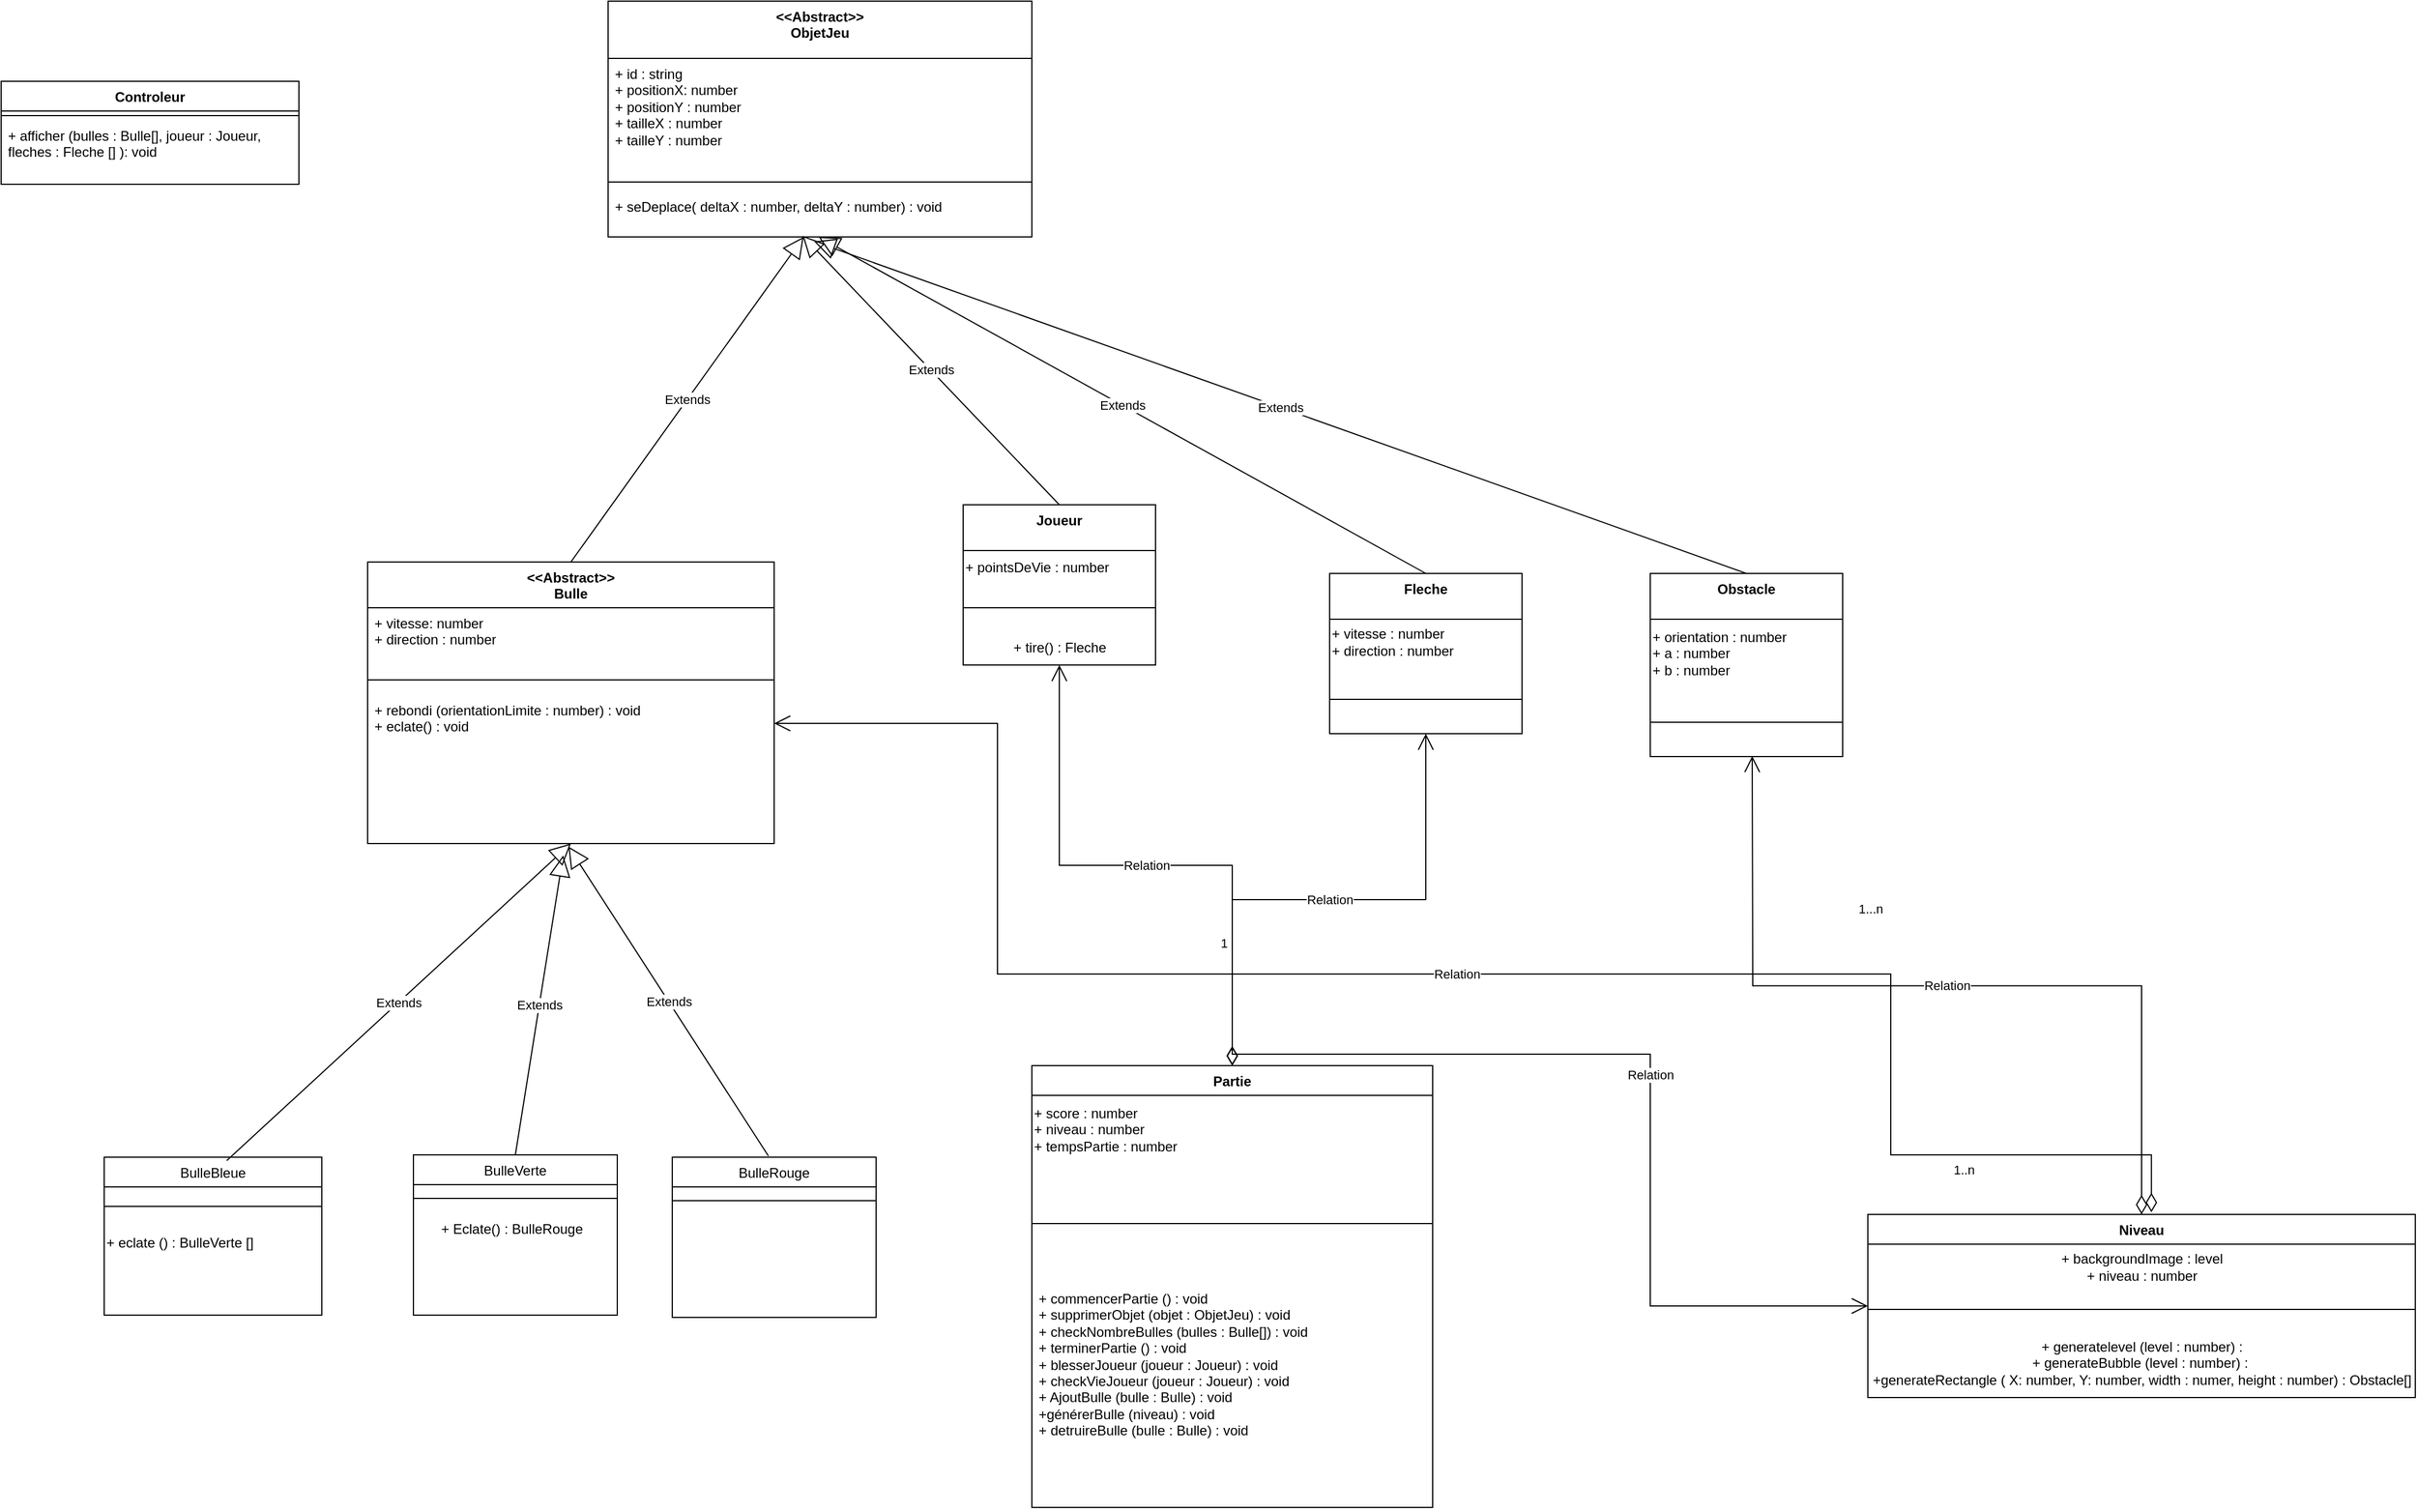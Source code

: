 <mxfile version="22.1.1" type="device">
  <diagram id="C5RBs43oDa-KdzZeNtuy" name="Page-1">
    <mxGraphModel dx="3781" dy="2275" grid="1" gridSize="10" guides="1" tooltips="1" connect="1" arrows="1" fold="1" page="1" pageScale="1" pageWidth="827" pageHeight="1169" math="0" shadow="0">
      <root>
        <mxCell id="WIyWlLk6GJQsqaUBKTNV-0" />
        <mxCell id="WIyWlLk6GJQsqaUBKTNV-1" parent="WIyWlLk6GJQsqaUBKTNV-0" />
        <mxCell id="zkfFHV4jXpPFQw0GAbJ--6" value="BulleBleue" style="swimlane;fontStyle=0;align=center;verticalAlign=top;childLayout=stackLayout;horizontal=1;startSize=26;horizontalStack=0;resizeParent=1;resizeLast=0;collapsible=1;marginBottom=0;rounded=0;shadow=0;strokeWidth=1;" parent="WIyWlLk6GJQsqaUBKTNV-1" vertex="1">
          <mxGeometry x="-260" y="550" width="190" height="138" as="geometry">
            <mxRectangle x="130" y="380" width="160" height="26" as="alternateBounds" />
          </mxGeometry>
        </mxCell>
        <mxCell id="zkfFHV4jXpPFQw0GAbJ--9" value="" style="line;html=1;strokeWidth=1;align=left;verticalAlign=middle;spacingTop=-1;spacingLeft=3;spacingRight=3;rotatable=0;labelPosition=right;points=[];portConstraint=eastwest;" parent="zkfFHV4jXpPFQw0GAbJ--6" vertex="1">
          <mxGeometry y="26" width="190" height="34" as="geometry" />
        </mxCell>
        <mxCell id="onqQ8lugs22g-67jkLfV-5" value="+ eclate () : BulleVerte []" style="text;html=1;align=left;verticalAlign=middle;resizable=0;points=[];autosize=1;strokeColor=none;fillColor=none;" parent="zkfFHV4jXpPFQw0GAbJ--6" vertex="1">
          <mxGeometry y="60" width="190" height="30" as="geometry" />
        </mxCell>
        <mxCell id="zkfFHV4jXpPFQw0GAbJ--13" value="BulleVerte" style="swimlane;fontStyle=0;align=center;verticalAlign=top;childLayout=stackLayout;horizontal=1;startSize=26;horizontalStack=0;resizeParent=1;resizeLast=0;collapsible=1;marginBottom=0;rounded=0;shadow=0;strokeWidth=1;" parent="WIyWlLk6GJQsqaUBKTNV-1" vertex="1">
          <mxGeometry x="10" y="548" width="178" height="140" as="geometry">
            <mxRectangle x="340" y="380" width="170" height="26" as="alternateBounds" />
          </mxGeometry>
        </mxCell>
        <mxCell id="zkfFHV4jXpPFQw0GAbJ--15" value="" style="line;html=1;strokeWidth=1;align=left;verticalAlign=middle;spacingTop=-1;spacingLeft=3;spacingRight=3;rotatable=0;labelPosition=right;points=[];portConstraint=eastwest;" parent="zkfFHV4jXpPFQw0GAbJ--13" vertex="1">
          <mxGeometry y="26" width="178" height="24" as="geometry" />
        </mxCell>
        <mxCell id="onqQ8lugs22g-67jkLfV-6" value="+ Eclate() : BulleRouge&amp;nbsp;&amp;nbsp;" style="text;html=1;align=center;verticalAlign=middle;resizable=0;points=[];autosize=1;strokeColor=none;fillColor=none;" parent="zkfFHV4jXpPFQw0GAbJ--13" vertex="1">
          <mxGeometry y="50" width="178" height="30" as="geometry" />
        </mxCell>
        <mxCell id="onqQ8lugs22g-67jkLfV-19" value="&amp;lt;&amp;lt;Abstract&amp;gt;&amp;gt;&lt;br&gt;ObjetJeu" style="swimlane;fontStyle=1;align=center;verticalAlign=top;childLayout=stackLayout;horizontal=1;startSize=50;horizontalStack=0;resizeParent=1;resizeParentMax=0;resizeLast=0;collapsible=1;marginBottom=0;whiteSpace=wrap;html=1;" parent="WIyWlLk6GJQsqaUBKTNV-1" vertex="1">
          <mxGeometry x="180" y="-460" width="370" height="206" as="geometry" />
        </mxCell>
        <mxCell id="onqQ8lugs22g-67jkLfV-20" value="+ id : string&lt;br&gt;+ positionX: number&amp;nbsp;&lt;br&gt;+ positionY : number&lt;br&gt;+ tailleX : number&lt;br&gt;+ tailleY : number" style="text;strokeColor=none;fillColor=none;align=left;verticalAlign=top;spacingLeft=4;spacingRight=4;overflow=hidden;rotatable=0;points=[[0,0.5],[1,0.5]];portConstraint=eastwest;whiteSpace=wrap;html=1;" parent="onqQ8lugs22g-67jkLfV-19" vertex="1">
          <mxGeometry y="50" width="370" height="100" as="geometry" />
        </mxCell>
        <mxCell id="onqQ8lugs22g-67jkLfV-21" value="" style="line;strokeWidth=1;fillColor=none;align=left;verticalAlign=middle;spacingTop=-1;spacingLeft=3;spacingRight=3;rotatable=0;labelPosition=right;points=[];portConstraint=eastwest;strokeColor=inherit;" parent="onqQ8lugs22g-67jkLfV-19" vertex="1">
          <mxGeometry y="150" width="370" height="16" as="geometry" />
        </mxCell>
        <mxCell id="onqQ8lugs22g-67jkLfV-22" value="+ seDeplace( deltaX : number, deltaY : number) : void" style="text;strokeColor=none;fillColor=none;align=left;verticalAlign=top;spacingLeft=4;spacingRight=4;overflow=hidden;rotatable=0;points=[[0,0.5],[1,0.5]];portConstraint=eastwest;whiteSpace=wrap;html=1;" parent="onqQ8lugs22g-67jkLfV-19" vertex="1">
          <mxGeometry y="166" width="370" height="40" as="geometry" />
        </mxCell>
        <mxCell id="onqQ8lugs22g-67jkLfV-23" value="Extends" style="endArrow=block;endSize=16;endFill=0;html=1;rounded=0;exitX=0.5;exitY=0;exitDx=0;exitDy=0;" parent="WIyWlLk6GJQsqaUBKTNV-1" source="onqQ8lugs22g-67jkLfV-24" target="onqQ8lugs22g-67jkLfV-22" edge="1">
          <mxGeometry width="160" relative="1" as="geometry">
            <mxPoint x="320" y="-130" as="sourcePoint" />
            <mxPoint x="245" y="-80" as="targetPoint" />
          </mxGeometry>
        </mxCell>
        <mxCell id="onqQ8lugs22g-67jkLfV-24" value="&amp;lt;&amp;lt;Abstract&amp;gt;&amp;gt;&lt;br&gt;Bulle" style="swimlane;fontStyle=1;align=center;verticalAlign=top;childLayout=stackLayout;horizontal=1;startSize=40;horizontalStack=0;resizeParent=1;resizeParentMax=0;resizeLast=0;collapsible=1;marginBottom=0;whiteSpace=wrap;html=1;" parent="WIyWlLk6GJQsqaUBKTNV-1" vertex="1">
          <mxGeometry x="-30" y="30" width="355" height="246" as="geometry" />
        </mxCell>
        <mxCell id="onqQ8lugs22g-67jkLfV-25" value="+ vitesse: number&lt;br&gt;+ direction : number&lt;br&gt;" style="text;strokeColor=none;fillColor=none;align=left;verticalAlign=top;spacingLeft=4;spacingRight=4;overflow=hidden;rotatable=0;points=[[0,0.5],[1,0.5]];portConstraint=eastwest;whiteSpace=wrap;html=1;" parent="onqQ8lugs22g-67jkLfV-24" vertex="1">
          <mxGeometry y="40" width="355" height="50" as="geometry" />
        </mxCell>
        <mxCell id="onqQ8lugs22g-67jkLfV-26" value="" style="line;strokeWidth=1;fillColor=none;align=left;verticalAlign=middle;spacingTop=-1;spacingLeft=3;spacingRight=3;rotatable=0;labelPosition=right;points=[];portConstraint=eastwest;strokeColor=inherit;" parent="onqQ8lugs22g-67jkLfV-24" vertex="1">
          <mxGeometry y="90" width="355" height="26" as="geometry" />
        </mxCell>
        <mxCell id="onqQ8lugs22g-67jkLfV-27" value="+ rebondi (orientationLimite : number) : void&lt;br&gt;+ eclate() : void" style="text;strokeColor=none;fillColor=none;align=left;verticalAlign=top;spacingLeft=4;spacingRight=4;overflow=hidden;rotatable=0;points=[[0,0.5],[1,0.5]];portConstraint=eastwest;whiteSpace=wrap;html=1;" parent="onqQ8lugs22g-67jkLfV-24" vertex="1">
          <mxGeometry y="116" width="355" height="130" as="geometry" />
        </mxCell>
        <mxCell id="4GMiG-ZXnrNUQSZuyupp-0" value="Extends" style="endArrow=block;endSize=16;endFill=0;html=1;rounded=0;entryX=0.5;entryY=1;entryDx=0;entryDy=0;entryPerimeter=0;exitX=0.563;exitY=0.022;exitDx=0;exitDy=0;exitPerimeter=0;" parent="WIyWlLk6GJQsqaUBKTNV-1" source="zkfFHV4jXpPFQw0GAbJ--6" target="onqQ8lugs22g-67jkLfV-27" edge="1">
          <mxGeometry x="-0.001" width="160" relative="1" as="geometry">
            <mxPoint x="190" y="480" as="sourcePoint" />
            <mxPoint x="190" y="340" as="targetPoint" />
            <mxPoint as="offset" />
          </mxGeometry>
        </mxCell>
        <mxCell id="4GMiG-ZXnrNUQSZuyupp-1" value="Extends" style="endArrow=block;endSize=16;endFill=0;html=1;rounded=0;entryX=0.481;entryY=1.08;entryDx=0;entryDy=0;entryPerimeter=0;exitX=0.5;exitY=0;exitDx=0;exitDy=0;" parent="WIyWlLk6GJQsqaUBKTNV-1" source="zkfFHV4jXpPFQw0GAbJ--13" target="onqQ8lugs22g-67jkLfV-27" edge="1">
          <mxGeometry x="-0.001" width="160" relative="1" as="geometry">
            <mxPoint x="170" y="583" as="sourcePoint" />
            <mxPoint x="255" y="200" as="targetPoint" />
            <mxPoint as="offset" />
          </mxGeometry>
        </mxCell>
        <mxCell id="4GMiG-ZXnrNUQSZuyupp-2" value="Extends" style="endArrow=block;endSize=16;endFill=0;html=1;rounded=0;entryX=0.494;entryY=1.02;entryDx=0;entryDy=0;entryPerimeter=0;exitX=0.5;exitY=0;exitDx=0;exitDy=0;" parent="WIyWlLk6GJQsqaUBKTNV-1" target="onqQ8lugs22g-67jkLfV-27" edge="1">
          <mxGeometry x="-0.001" width="160" relative="1" as="geometry">
            <mxPoint x="320" y="549" as="sourcePoint" />
            <mxPoint x="460" y="209" as="targetPoint" />
            <mxPoint as="offset" />
          </mxGeometry>
        </mxCell>
        <mxCell id="4GMiG-ZXnrNUQSZuyupp-4" value="Joueur" style="swimlane;fontStyle=1;align=center;verticalAlign=top;childLayout=stackLayout;horizontal=1;startSize=40;horizontalStack=0;resizeParent=1;resizeParentMax=0;resizeLast=0;collapsible=1;marginBottom=0;whiteSpace=wrap;html=1;" parent="WIyWlLk6GJQsqaUBKTNV-1" vertex="1">
          <mxGeometry x="490" y="-20" width="168" height="140" as="geometry" />
        </mxCell>
        <mxCell id="4GMiG-ZXnrNUQSZuyupp-8" value="+ pointsDeVie : number" style="text;html=1;align=left;verticalAlign=middle;resizable=0;points=[];autosize=1;strokeColor=none;fillColor=none;" parent="4GMiG-ZXnrNUQSZuyupp-4" vertex="1">
          <mxGeometry y="40" width="168" height="30" as="geometry" />
        </mxCell>
        <mxCell id="4GMiG-ZXnrNUQSZuyupp-6" value="" style="line;strokeWidth=1;fillColor=none;align=left;verticalAlign=middle;spacingTop=-1;spacingLeft=3;spacingRight=3;rotatable=0;labelPosition=right;points=[];portConstraint=eastwest;strokeColor=inherit;" parent="4GMiG-ZXnrNUQSZuyupp-4" vertex="1">
          <mxGeometry y="70" width="168" height="40" as="geometry" />
        </mxCell>
        <mxCell id="4GMiG-ZXnrNUQSZuyupp-9" value="+ tire() : Fleche" style="text;html=1;align=center;verticalAlign=middle;resizable=0;points=[];autosize=1;strokeColor=none;fillColor=none;" parent="4GMiG-ZXnrNUQSZuyupp-4" vertex="1">
          <mxGeometry y="110" width="168" height="30" as="geometry" />
        </mxCell>
        <mxCell id="4GMiG-ZXnrNUQSZuyupp-10" value="Extends" style="endArrow=block;endSize=16;endFill=0;html=1;rounded=0;exitX=0.5;exitY=0;exitDx=0;exitDy=0;entryX=0.459;entryY=0.975;entryDx=0;entryDy=0;entryPerimeter=0;" parent="WIyWlLk6GJQsqaUBKTNV-1" source="4GMiG-ZXnrNUQSZuyupp-4" target="onqQ8lugs22g-67jkLfV-22" edge="1">
          <mxGeometry width="160" relative="1" as="geometry">
            <mxPoint x="255" y="40" as="sourcePoint" />
            <mxPoint x="630" y="-160" as="targetPoint" />
          </mxGeometry>
        </mxCell>
        <mxCell id="4GMiG-ZXnrNUQSZuyupp-12" value="Fleche" style="swimlane;fontStyle=1;align=center;verticalAlign=top;childLayout=stackLayout;horizontal=1;startSize=40;horizontalStack=0;resizeParent=1;resizeParentMax=0;resizeLast=0;collapsible=1;marginBottom=0;whiteSpace=wrap;html=1;" parent="WIyWlLk6GJQsqaUBKTNV-1" vertex="1">
          <mxGeometry x="810" y="40" width="168" height="140" as="geometry" />
        </mxCell>
        <mxCell id="4GMiG-ZXnrNUQSZuyupp-13" value="+ vitesse : number&lt;br&gt;+ direction : number" style="text;html=1;align=left;verticalAlign=middle;resizable=0;points=[];autosize=1;strokeColor=none;fillColor=none;" parent="4GMiG-ZXnrNUQSZuyupp-12" vertex="1">
          <mxGeometry y="40" width="168" height="40" as="geometry" />
        </mxCell>
        <mxCell id="4GMiG-ZXnrNUQSZuyupp-14" value="" style="line;strokeWidth=1;fillColor=none;align=left;verticalAlign=middle;spacingTop=-1;spacingLeft=3;spacingRight=3;rotatable=0;labelPosition=right;points=[];portConstraint=eastwest;strokeColor=inherit;" parent="4GMiG-ZXnrNUQSZuyupp-12" vertex="1">
          <mxGeometry y="80" width="168" height="60" as="geometry" />
        </mxCell>
        <mxCell id="4GMiG-ZXnrNUQSZuyupp-16" value="Extends" style="endArrow=block;endSize=16;endFill=0;html=1;rounded=0;exitX=0.5;exitY=0;exitDx=0;exitDy=0;entryX=0.497;entryY=1;entryDx=0;entryDy=0;entryPerimeter=0;" parent="WIyWlLk6GJQsqaUBKTNV-1" source="4GMiG-ZXnrNUQSZuyupp-12" target="onqQ8lugs22g-67jkLfV-22" edge="1">
          <mxGeometry width="160" relative="1" as="geometry">
            <mxPoint x="584" y="40" as="sourcePoint" />
            <mxPoint x="636" y="-139" as="targetPoint" />
          </mxGeometry>
        </mxCell>
        <mxCell id="4GMiG-ZXnrNUQSZuyupp-18" value="Partie" style="swimlane;fontStyle=1;align=center;verticalAlign=top;childLayout=stackLayout;horizontal=1;startSize=26;horizontalStack=0;resizeParent=1;resizeParentMax=0;resizeLast=0;collapsible=1;marginBottom=0;whiteSpace=wrap;html=1;" parent="WIyWlLk6GJQsqaUBKTNV-1" vertex="1">
          <mxGeometry x="550" y="470" width="350" height="386" as="geometry" />
        </mxCell>
        <mxCell id="AC9QQvGlpR4BQDkqmupE-4" value="Relation" style="endArrow=open;html=1;endSize=12;startArrow=diamondThin;startSize=14;startFill=0;edgeStyle=orthogonalEdgeStyle;rounded=0;exitX=0.5;exitY=0;exitDx=0;exitDy=0;entryX=0.5;entryY=1;entryDx=0;entryDy=0;" parent="4GMiG-ZXnrNUQSZuyupp-18" source="Kc0ZLxovmhkGJtGj1AXq-0" edge="1">
          <mxGeometry relative="1" as="geometry">
            <mxPoint x="180" y="-0.5" as="sourcePoint" />
            <mxPoint x="629" y="-270.5" as="targetPoint" />
          </mxGeometry>
        </mxCell>
        <mxCell id="4GMiG-ZXnrNUQSZuyupp-47" value="+ score : number&lt;br&gt;+ niveau : number&lt;br&gt;+ tempsPartie : number" style="text;html=1;align=left;verticalAlign=middle;resizable=0;points=[];autosize=1;strokeColor=none;fillColor=none;" parent="4GMiG-ZXnrNUQSZuyupp-18" vertex="1">
          <mxGeometry y="26" width="350" height="60" as="geometry" />
        </mxCell>
        <mxCell id="4GMiG-ZXnrNUQSZuyupp-20" value="" style="line;strokeWidth=1;fillColor=none;align=left;verticalAlign=middle;spacingTop=-1;spacingLeft=3;spacingRight=3;rotatable=0;labelPosition=right;points=[];portConstraint=eastwest;strokeColor=inherit;" parent="4GMiG-ZXnrNUQSZuyupp-18" vertex="1">
          <mxGeometry y="86" width="350" height="104" as="geometry" />
        </mxCell>
        <mxCell id="4GMiG-ZXnrNUQSZuyupp-21" value="+ commencerPartie () : void&lt;br&gt;+ supprimerObjet (objet : ObjetJeu) : void&lt;br&gt;+ checkNombreBulles (bulles : Bulle[]) : void&lt;br&gt;+ terminerPartie () : void&lt;br&gt;+ blesserJoueur (joueur : Joueur) : void&lt;br&gt;+ checkVieJoueur (joueur : Joueur) : void&lt;br&gt;+ AjoutBulle (bulle : Bulle) : void&lt;br&gt;+générerBulle (niveau) : void&lt;br&gt;+ detruireBulle (bulle : Bulle) : void" style="text;strokeColor=none;fillColor=none;align=left;verticalAlign=top;spacingLeft=4;spacingRight=4;overflow=hidden;rotatable=0;points=[[0,0.5],[1,0.5]];portConstraint=eastwest;whiteSpace=wrap;html=1;" parent="4GMiG-ZXnrNUQSZuyupp-18" vertex="1">
          <mxGeometry y="190" width="350" height="196" as="geometry" />
        </mxCell>
        <mxCell id="4GMiG-ZXnrNUQSZuyupp-24" value="Relation" style="endArrow=open;html=1;endSize=12;startArrow=diamondThin;startSize=14;startFill=0;edgeStyle=orthogonalEdgeStyle;rounded=0;exitX=0.518;exitY=-0.012;exitDx=0;exitDy=0;exitPerimeter=0;" parent="WIyWlLk6GJQsqaUBKTNV-1" source="Kc0ZLxovmhkGJtGj1AXq-0" target="onqQ8lugs22g-67jkLfV-27" edge="1">
          <mxGeometry relative="1" as="geometry">
            <mxPoint x="330" y="330" as="sourcePoint" />
            <mxPoint x="490" y="330" as="targetPoint" />
            <Array as="points">
              <mxPoint x="1300" y="548" />
              <mxPoint x="1300" y="390" />
              <mxPoint x="520" y="390" />
              <mxPoint x="520" y="171" />
            </Array>
          </mxGeometry>
        </mxCell>
        <mxCell id="4GMiG-ZXnrNUQSZuyupp-25" value="1..n" style="edgeLabel;resizable=0;html=1;align=left;verticalAlign=top;" parent="4GMiG-ZXnrNUQSZuyupp-24" connectable="0" vertex="1">
          <mxGeometry x="-1" relative="1" as="geometry">
            <mxPoint x="-175" y="-50" as="offset" />
          </mxGeometry>
        </mxCell>
        <mxCell id="4GMiG-ZXnrNUQSZuyupp-38" value="Relation" style="endArrow=open;html=1;endSize=12;startArrow=diamondThin;startSize=14;startFill=0;edgeStyle=orthogonalEdgeStyle;rounded=0;exitX=0.5;exitY=0;exitDx=0;exitDy=0;" parent="WIyWlLk6GJQsqaUBKTNV-1" source="4GMiG-ZXnrNUQSZuyupp-18" target="4GMiG-ZXnrNUQSZuyupp-9" edge="1">
          <mxGeometry relative="1" as="geometry">
            <mxPoint x="330" y="330" as="sourcePoint" />
            <mxPoint x="490" y="330" as="targetPoint" />
          </mxGeometry>
        </mxCell>
        <mxCell id="4GMiG-ZXnrNUQSZuyupp-39" value="1" style="edgeLabel;resizable=0;html=1;align=left;verticalAlign=top;" parent="4GMiG-ZXnrNUQSZuyupp-38" connectable="0" vertex="1">
          <mxGeometry x="-1" relative="1" as="geometry">
            <mxPoint x="-12" y="-120" as="offset" />
          </mxGeometry>
        </mxCell>
        <mxCell id="4GMiG-ZXnrNUQSZuyupp-44" value="Relation" style="endArrow=open;html=1;endSize=12;startArrow=diamondThin;startSize=14;startFill=0;edgeStyle=orthogonalEdgeStyle;rounded=0;exitX=0.5;exitY=0;exitDx=0;exitDy=0;entryX=0.5;entryY=1;entryDx=0;entryDy=0;" parent="WIyWlLk6GJQsqaUBKTNV-1" source="4GMiG-ZXnrNUQSZuyupp-18" target="4GMiG-ZXnrNUQSZuyupp-12" edge="1">
          <mxGeometry relative="1" as="geometry">
            <mxPoint x="710.0" y="468.044" as="sourcePoint" />
            <mxPoint x="867.1" y="160" as="targetPoint" />
          </mxGeometry>
        </mxCell>
        <mxCell id="4GMiG-ZXnrNUQSZuyupp-45" value="1...n" style="edgeLabel;resizable=0;html=1;align=left;verticalAlign=top;" parent="4GMiG-ZXnrNUQSZuyupp-44" connectable="0" vertex="1">
          <mxGeometry x="-1" relative="1" as="geometry">
            <mxPoint x="545" y="-150" as="offset" />
          </mxGeometry>
        </mxCell>
        <mxCell id="4GMiG-ZXnrNUQSZuyupp-49" value="BulleRouge" style="swimlane;fontStyle=0;align=center;verticalAlign=top;childLayout=stackLayout;horizontal=1;startSize=26;horizontalStack=0;resizeParent=1;resizeLast=0;collapsible=1;marginBottom=0;rounded=0;shadow=0;strokeWidth=1;" parent="WIyWlLk6GJQsqaUBKTNV-1" vertex="1">
          <mxGeometry x="236" y="550" width="178" height="140" as="geometry">
            <mxRectangle x="340" y="380" width="170" height="26" as="alternateBounds" />
          </mxGeometry>
        </mxCell>
        <mxCell id="4GMiG-ZXnrNUQSZuyupp-50" value="" style="line;html=1;strokeWidth=1;align=left;verticalAlign=middle;spacingTop=-1;spacingLeft=3;spacingRight=3;rotatable=0;labelPosition=right;points=[];portConstraint=eastwest;" parent="4GMiG-ZXnrNUQSZuyupp-49" vertex="1">
          <mxGeometry y="26" width="178" height="24" as="geometry" />
        </mxCell>
        <mxCell id="4GMiG-ZXnrNUQSZuyupp-52" value="Controleur" style="swimlane;fontStyle=1;align=center;verticalAlign=top;childLayout=stackLayout;horizontal=1;startSize=26;horizontalStack=0;resizeParent=1;resizeParentMax=0;resizeLast=0;collapsible=1;marginBottom=0;whiteSpace=wrap;html=1;" parent="WIyWlLk6GJQsqaUBKTNV-1" vertex="1">
          <mxGeometry x="-350" y="-390" width="260" height="90" as="geometry" />
        </mxCell>
        <mxCell id="4GMiG-ZXnrNUQSZuyupp-54" value="" style="line;strokeWidth=1;fillColor=none;align=left;verticalAlign=middle;spacingTop=-1;spacingLeft=3;spacingRight=3;rotatable=0;labelPosition=right;points=[];portConstraint=eastwest;strokeColor=inherit;" parent="4GMiG-ZXnrNUQSZuyupp-52" vertex="1">
          <mxGeometry y="26" width="260" height="8" as="geometry" />
        </mxCell>
        <mxCell id="4GMiG-ZXnrNUQSZuyupp-55" value="+ afficher (bulles : Bulle[], joueur : Joueur, fleches : Fleche [] ): void" style="text;strokeColor=none;fillColor=none;align=left;verticalAlign=top;spacingLeft=4;spacingRight=4;overflow=hidden;rotatable=0;points=[[0,0.5],[1,0.5]];portConstraint=eastwest;whiteSpace=wrap;html=1;" parent="4GMiG-ZXnrNUQSZuyupp-52" vertex="1">
          <mxGeometry y="34" width="260" height="56" as="geometry" />
        </mxCell>
        <mxCell id="AC9QQvGlpR4BQDkqmupE-0" value="Obstacle" style="swimlane;fontStyle=1;align=center;verticalAlign=top;childLayout=stackLayout;horizontal=1;startSize=40;horizontalStack=0;resizeParent=1;resizeParentMax=0;resizeLast=0;collapsible=1;marginBottom=0;whiteSpace=wrap;html=1;" parent="WIyWlLk6GJQsqaUBKTNV-1" vertex="1">
          <mxGeometry x="1090" y="40" width="168" height="160" as="geometry" />
        </mxCell>
        <mxCell id="AC9QQvGlpR4BQDkqmupE-1" value="+ orientation : number&lt;br&gt;+ a : number&lt;br&gt;+ b : number" style="text;html=1;align=left;verticalAlign=middle;resizable=0;points=[];autosize=1;strokeColor=none;fillColor=none;" parent="AC9QQvGlpR4BQDkqmupE-0" vertex="1">
          <mxGeometry y="40" width="168" height="60" as="geometry" />
        </mxCell>
        <mxCell id="AC9QQvGlpR4BQDkqmupE-2" value="" style="line;strokeWidth=1;fillColor=none;align=left;verticalAlign=middle;spacingTop=-1;spacingLeft=3;spacingRight=3;rotatable=0;labelPosition=right;points=[];portConstraint=eastwest;strokeColor=inherit;" parent="AC9QQvGlpR4BQDkqmupE-0" vertex="1">
          <mxGeometry y="100" width="168" height="60" as="geometry" />
        </mxCell>
        <mxCell id="AC9QQvGlpR4BQDkqmupE-3" value="Extends" style="endArrow=block;endSize=16;endFill=0;html=1;rounded=0;exitX=0.5;exitY=0;exitDx=0;exitDy=0;" parent="WIyWlLk6GJQsqaUBKTNV-1" source="AC9QQvGlpR4BQDkqmupE-0" edge="1">
          <mxGeometry width="160" relative="1" as="geometry">
            <mxPoint x="1080" y="50" as="sourcePoint" />
            <mxPoint x="360" y="-250" as="targetPoint" />
          </mxGeometry>
        </mxCell>
        <mxCell id="Kc0ZLxovmhkGJtGj1AXq-0" value="Niveau" style="swimlane;fontStyle=1;align=center;verticalAlign=top;childLayout=stackLayout;horizontal=1;startSize=26;horizontalStack=0;resizeParent=1;resizeParentMax=0;resizeLast=0;collapsible=1;marginBottom=0;whiteSpace=wrap;html=1;" vertex="1" parent="WIyWlLk6GJQsqaUBKTNV-1">
          <mxGeometry x="1280" y="600" width="478" height="160" as="geometry" />
        </mxCell>
        <mxCell id="Kc0ZLxovmhkGJtGj1AXq-4" value="+ backgroundImage : level&lt;br&gt;+ niveau : number" style="text;html=1;align=center;verticalAlign=middle;resizable=0;points=[];autosize=1;strokeColor=none;fillColor=none;" vertex="1" parent="Kc0ZLxovmhkGJtGj1AXq-0">
          <mxGeometry y="26" width="478" height="40" as="geometry" />
        </mxCell>
        <mxCell id="Kc0ZLxovmhkGJtGj1AXq-2" value="" style="line;strokeWidth=1;fillColor=none;align=left;verticalAlign=middle;spacingTop=-1;spacingLeft=3;spacingRight=3;rotatable=0;labelPosition=right;points=[];portConstraint=eastwest;strokeColor=inherit;" vertex="1" parent="Kc0ZLxovmhkGJtGj1AXq-0">
          <mxGeometry y="66" width="478" height="34" as="geometry" />
        </mxCell>
        <mxCell id="Kc0ZLxovmhkGJtGj1AXq-6" value="+ generatelevel (level : number) :&lt;br&gt;+ generateBubble (level : number) :&amp;nbsp;&lt;br&gt;+generateRectangle ( X: number, Y: number, width : numer, height : number) : Obstacle[]" style="text;html=1;align=center;verticalAlign=middle;resizable=0;points=[];autosize=1;strokeColor=none;fillColor=none;" vertex="1" parent="Kc0ZLxovmhkGJtGj1AXq-0">
          <mxGeometry y="100" width="478" height="60" as="geometry" />
        </mxCell>
        <mxCell id="Kc0ZLxovmhkGJtGj1AXq-5" value="Relation" style="endArrow=open;html=1;endSize=12;startArrow=diamondThin;startSize=14;startFill=0;edgeStyle=orthogonalEdgeStyle;rounded=0;exitX=0.5;exitY=0;exitDx=0;exitDy=0;entryX=0;entryY=0.5;entryDx=0;entryDy=0;" edge="1" parent="WIyWlLk6GJQsqaUBKTNV-1" source="4GMiG-ZXnrNUQSZuyupp-18" target="Kc0ZLxovmhkGJtGj1AXq-0">
          <mxGeometry relative="1" as="geometry">
            <mxPoint x="1151" y="679.5" as="sourcePoint" />
            <mxPoint x="1030" y="489" as="targetPoint" />
          </mxGeometry>
        </mxCell>
      </root>
    </mxGraphModel>
  </diagram>
</mxfile>
